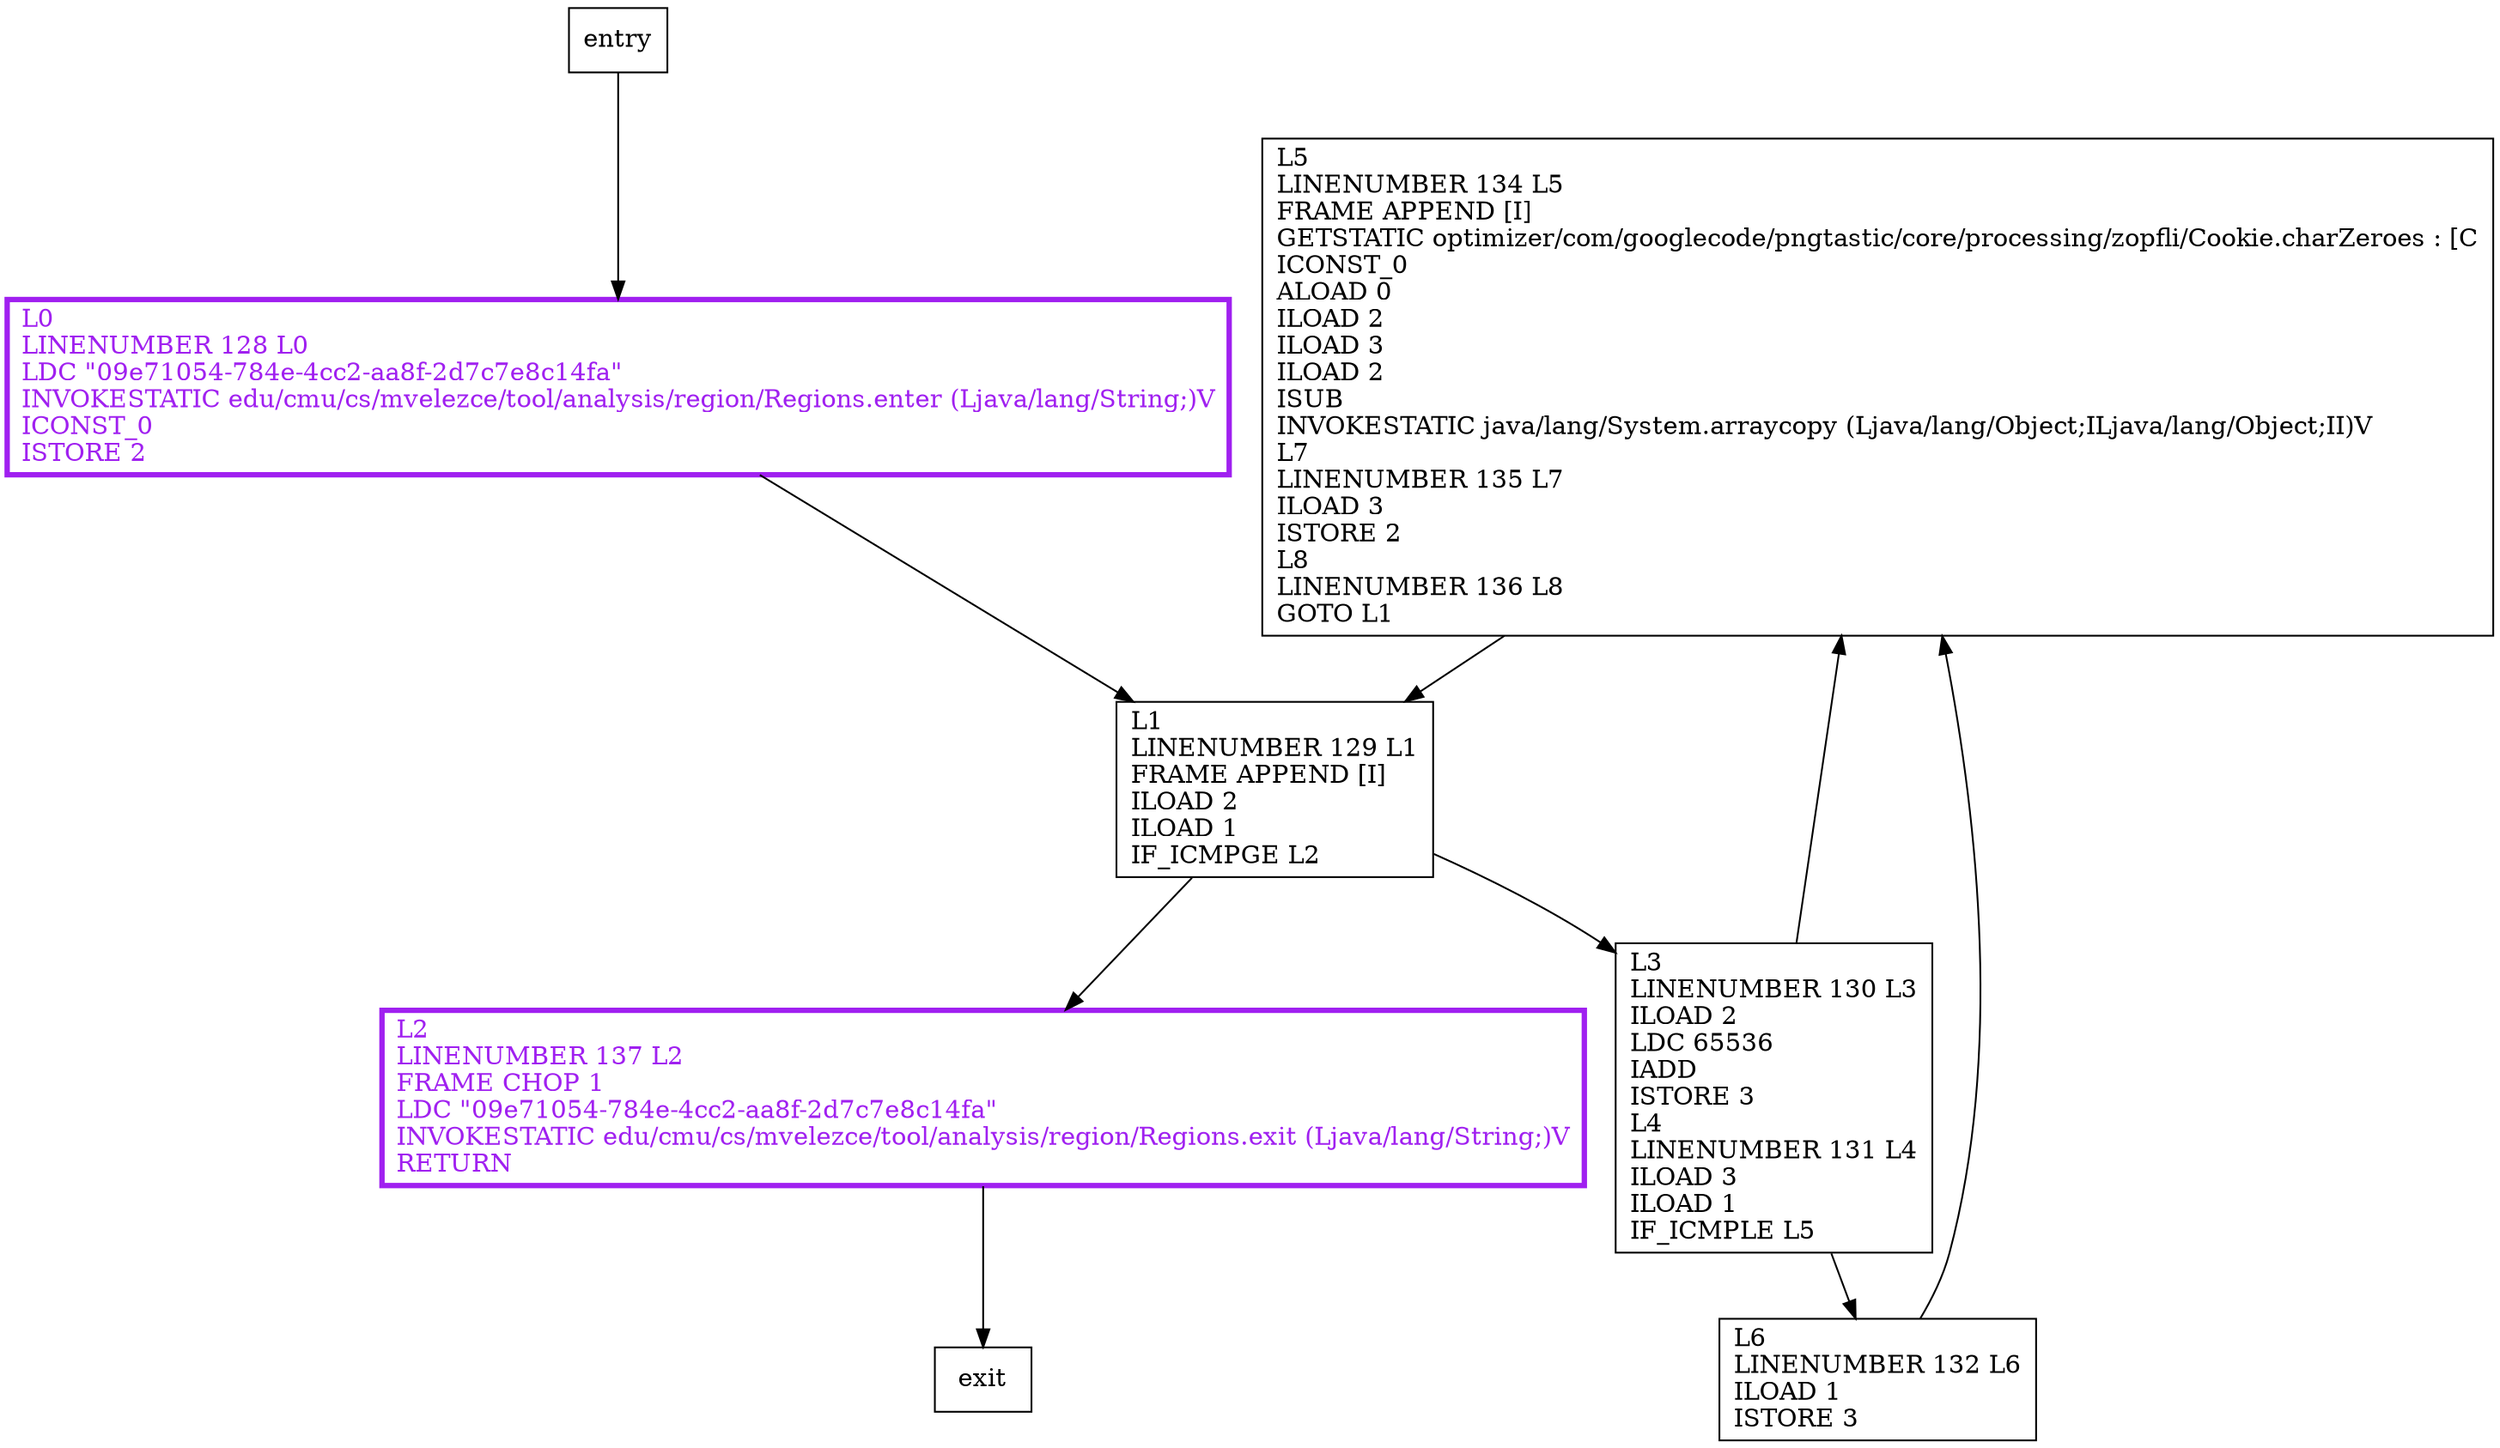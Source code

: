 digraph fill0 {
node [shape=record];
1909367224 [label="L5\lLINENUMBER 134 L5\lFRAME APPEND [I]\lGETSTATIC optimizer/com/googlecode/pngtastic/core/processing/zopfli/Cookie.charZeroes : [C\lICONST_0\lALOAD 0\lILOAD 2\lILOAD 3\lILOAD 2\lISUB\lINVOKESTATIC java/lang/System.arraycopy (Ljava/lang/Object;ILjava/lang/Object;II)V\lL7\lLINENUMBER 135 L7\lILOAD 3\lISTORE 2\lL8\lLINENUMBER 136 L8\lGOTO L1\l"];
314622131 [label="L0\lLINENUMBER 128 L0\lLDC \"09e71054-784e-4cc2-aa8f-2d7c7e8c14fa\"\lINVOKESTATIC edu/cmu/cs/mvelezce/tool/analysis/region/Regions.enter (Ljava/lang/String;)V\lICONST_0\lISTORE 2\l"];
1704927850 [label="L6\lLINENUMBER 132 L6\lILOAD 1\lISTORE 3\l"];
164052991 [label="L3\lLINENUMBER 130 L3\lILOAD 2\lLDC 65536\lIADD\lISTORE 3\lL4\lLINENUMBER 131 L4\lILOAD 3\lILOAD 1\lIF_ICMPLE L5\l"];
48522228 [label="L1\lLINENUMBER 129 L1\lFRAME APPEND [I]\lILOAD 2\lILOAD 1\lIF_ICMPGE L2\l"];
1519890812 [label="L2\lLINENUMBER 137 L2\lFRAME CHOP 1\lLDC \"09e71054-784e-4cc2-aa8f-2d7c7e8c14fa\"\lINVOKESTATIC edu/cmu/cs/mvelezce/tool/analysis/region/Regions.exit (Ljava/lang/String;)V\lRETURN\l"];
entry;
exit;
entry -> 314622131;
1909367224 -> 48522228;
314622131 -> 48522228;
1704927850 -> 1909367224;
164052991 -> 1909367224;
164052991 -> 1704927850;
48522228 -> 164052991;
48522228 -> 1519890812;
1519890812 -> exit;
314622131[fontcolor="purple", penwidth=3, color="purple"];
1519890812[fontcolor="purple", penwidth=3, color="purple"];
}
